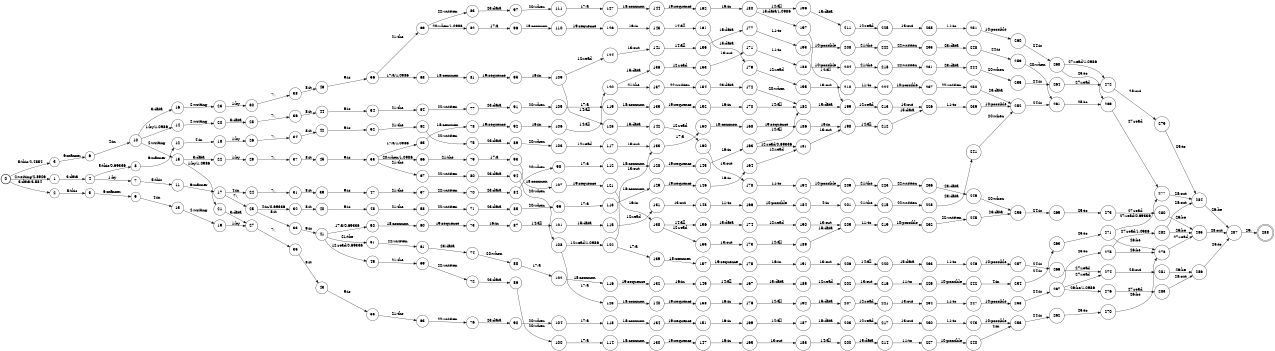digraph FST {
rankdir = LR;
size = "8.5,11";
label = "";
center = 1;
orientation = Portrait;
ranksep = "0.4";
nodesep = "0.25";
0 [label = "0", shape = circle, style = bold, fontsize = 14]
	0 -> 1 [label = "2:writing/2.8906", fontsize = 14];
	0 -> 2 [label = "3:data/3.584", fontsize = 14];
	0 -> 3 [label = "5:this/2.4854", fontsize = 14];
1 [label = "1", shape = circle, style = solid, fontsize = 14]
	1 -> 4 [label = "3:data", fontsize = 14];
2 [label = "2", shape = circle, style = solid, fontsize = 14]
	2 -> 5 [label = "5:this", fontsize = 14];
3 [label = "3", shape = circle, style = solid, fontsize = 14]
	3 -> 6 [label = "6:manner", fontsize = 14];
4 [label = "4", shape = circle, style = solid, fontsize = 14]
	4 -> 7 [label = "1:by", fontsize = 14];
	4 -> 8 [label = "5:this/0.69336", fontsize = 14];
5 [label = "5", shape = circle, style = solid, fontsize = 14]
	5 -> 9 [label = "6:manner", fontsize = 14];
6 [label = "6", shape = circle, style = solid, fontsize = 14]
	6 -> 10 [label = "4:in", fontsize = 14];
7 [label = "7", shape = circle, style = solid, fontsize = 14]
	7 -> 11 [label = "5:this", fontsize = 14];
8 [label = "8", shape = circle, style = solid, fontsize = 14]
	8 -> 12 [label = "6:manner", fontsize = 14];
9 [label = "9", shape = circle, style = solid, fontsize = 14]
	9 -> 13 [label = "4:in", fontsize = 14];
10 [label = "10", shape = circle, style = solid, fontsize = 14]
	10 -> 14 [label = "1:by/1.0986", fontsize = 14];
	10 -> 15 [label = "2:writing", fontsize = 14];
	10 -> 16 [label = "3:data", fontsize = 14];
11 [label = "11", shape = circle, style = solid, fontsize = 14]
	11 -> 17 [label = "6:manner", fontsize = 14];
12 [label = "12", shape = circle, style = solid, fontsize = 14]
	12 -> 18 [label = "4:in", fontsize = 14];
13 [label = "13", shape = circle, style = solid, fontsize = 14]
	13 -> 19 [label = "2:writing", fontsize = 14];
14 [label = "14", shape = circle, style = solid, fontsize = 14]
	14 -> 20 [label = "2:writing", fontsize = 14];
15 [label = "15", shape = circle, style = solid, fontsize = 14]
	15 -> 21 [label = "1:by/1.0986", fontsize = 14];
	15 -> 22 [label = "3:data", fontsize = 14];
16 [label = "16", shape = circle, style = solid, fontsize = 14]
	16 -> 23 [label = "2:writing", fontsize = 14];
17 [label = "17", shape = circle, style = solid, fontsize = 14]
	17 -> 24 [label = "4:in", fontsize = 14];
	17 -> 25 [label = "7:,", fontsize = 14];
18 [label = "18", shape = circle, style = solid, fontsize = 14]
	18 -> 26 [label = "1:by", fontsize = 14];
19 [label = "19", shape = circle, style = solid, fontsize = 14]
	19 -> 27 [label = "1:by", fontsize = 14];
20 [label = "20", shape = circle, style = solid, fontsize = 14]
	20 -> 28 [label = "3:data", fontsize = 14];
21 [label = "21", shape = circle, style = solid, fontsize = 14]
	21 -> 27 [label = "3:data", fontsize = 14];
22 [label = "22", shape = circle, style = solid, fontsize = 14]
	22 -> 29 [label = "1:by", fontsize = 14];
23 [label = "23", shape = circle, style = solid, fontsize = 14]
	23 -> 30 [label = "1:by", fontsize = 14];
24 [label = "24", shape = circle, style = solid, fontsize = 14]
	24 -> 31 [label = "7:,", fontsize = 14];
25 [label = "25", shape = circle, style = solid, fontsize = 14]
	25 -> 32 [label = "4:in/0.69336", fontsize = 14];
	25 -> 33 [label = "8:it", fontsize = 14];
26 [label = "26", shape = circle, style = solid, fontsize = 14]
	26 -> 34 [label = "7:,", fontsize = 14];
27 [label = "27", shape = circle, style = solid, fontsize = 14]
	27 -> 35 [label = "7:,", fontsize = 14];
28 [label = "28", shape = circle, style = solid, fontsize = 14]
	28 -> 36 [label = "7:,", fontsize = 14];
29 [label = "29", shape = circle, style = solid, fontsize = 14]
	29 -> 37 [label = "7:,", fontsize = 14];
30 [label = "30", shape = circle, style = solid, fontsize = 14]
	30 -> 38 [label = "7:,", fontsize = 14];
31 [label = "31", shape = circle, style = solid, fontsize = 14]
	31 -> 39 [label = "8:it", fontsize = 14];
32 [label = "32", shape = circle, style = solid, fontsize = 14]
	32 -> 40 [label = "8:it", fontsize = 14];
33 [label = "33", shape = circle, style = solid, fontsize = 14]
	33 -> 41 [label = "9:is", fontsize = 14];
34 [label = "34", shape = circle, style = solid, fontsize = 14]
	34 -> 42 [label = "8:it", fontsize = 14];
35 [label = "35", shape = circle, style = solid, fontsize = 14]
	35 -> 43 [label = "8:it", fontsize = 14];
36 [label = "36", shape = circle, style = solid, fontsize = 14]
	36 -> 44 [label = "8:it", fontsize = 14];
37 [label = "37", shape = circle, style = solid, fontsize = 14]
	37 -> 45 [label = "8:it", fontsize = 14];
38 [label = "38", shape = circle, style = solid, fontsize = 14]
	38 -> 46 [label = "8:it", fontsize = 14];
39 [label = "39", shape = circle, style = solid, fontsize = 14]
	39 -> 47 [label = "9:is", fontsize = 14];
40 [label = "40", shape = circle, style = solid, fontsize = 14]
	40 -> 48 [label = "9:is", fontsize = 14];
41 [label = "41", shape = circle, style = solid, fontsize = 14]
	41 -> 49 [label = "12:read/0.69336", fontsize = 14];
	41 -> 50 [label = "17:a/0.69336", fontsize = 14];
	41 -> 51 [label = "21:the", fontsize = 14];
42 [label = "42", shape = circle, style = solid, fontsize = 14]
	42 -> 52 [label = "9:is", fontsize = 14];
43 [label = "43", shape = circle, style = solid, fontsize = 14]
	43 -> 53 [label = "9:is", fontsize = 14];
44 [label = "44", shape = circle, style = solid, fontsize = 14]
	44 -> 54 [label = "9:is", fontsize = 14];
45 [label = "45", shape = circle, style = solid, fontsize = 14]
	45 -> 55 [label = "9:is", fontsize = 14];
46 [label = "46", shape = circle, style = solid, fontsize = 14]
	46 -> 56 [label = "9:is", fontsize = 14];
47 [label = "47", shape = circle, style = solid, fontsize = 14]
	47 -> 57 [label = "21:the", fontsize = 14];
48 [label = "48", shape = circle, style = solid, fontsize = 14]
	48 -> 58 [label = "21:the", fontsize = 14];
49 [label = "49", shape = circle, style = solid, fontsize = 14]
	49 -> 59 [label = "21:the", fontsize = 14];
50 [label = "50", shape = circle, style = solid, fontsize = 14]
	50 -> 60 [label = "18:common", fontsize = 14];
51 [label = "51", shape = circle, style = solid, fontsize = 14]
	51 -> 61 [label = "22:written", fontsize = 14];
52 [label = "52", shape = circle, style = solid, fontsize = 14]
	52 -> 62 [label = "21:the", fontsize = 14];
53 [label = "53", shape = circle, style = solid, fontsize = 14]
	53 -> 63 [label = "21:the", fontsize = 14];
54 [label = "54", shape = circle, style = solid, fontsize = 14]
	54 -> 64 [label = "21:the", fontsize = 14];
55 [label = "55", shape = circle, style = solid, fontsize = 14]
	55 -> 65 [label = "17:a/1.0986", fontsize = 14];
	55 -> 66 [label = "20:when/1.0986", fontsize = 14];
	55 -> 67 [label = "21:the", fontsize = 14];
56 [label = "56", shape = circle, style = solid, fontsize = 14]
	56 -> 68 [label = "17:a/1.0986", fontsize = 14];
	56 -> 69 [label = "21:the", fontsize = 14];
57 [label = "57", shape = circle, style = solid, fontsize = 14]
	57 -> 70 [label = "22:written", fontsize = 14];
58 [label = "58", shape = circle, style = solid, fontsize = 14]
	58 -> 71 [label = "22:written", fontsize = 14];
59 [label = "59", shape = circle, style = solid, fontsize = 14]
	59 -> 72 [label = "22:written", fontsize = 14];
60 [label = "60", shape = circle, style = solid, fontsize = 14]
	60 -> 73 [label = "19:sequence", fontsize = 14];
61 [label = "61", shape = circle, style = solid, fontsize = 14]
	61 -> 74 [label = "23:data", fontsize = 14];
62 [label = "62", shape = circle, style = solid, fontsize = 14]
	62 -> 75 [label = "22:written", fontsize = 14];
63 [label = "63", shape = circle, style = solid, fontsize = 14]
	63 -> 76 [label = "22:written", fontsize = 14];
64 [label = "64", shape = circle, style = solid, fontsize = 14]
	64 -> 77 [label = "22:written", fontsize = 14];
65 [label = "65", shape = circle, style = solid, fontsize = 14]
	65 -> 78 [label = "18:common", fontsize = 14];
66 [label = "66", shape = circle, style = solid, fontsize = 14]
	66 -> 79 [label = "21:the", fontsize = 14];
67 [label = "67", shape = circle, style = solid, fontsize = 14]
	67 -> 80 [label = "22:written", fontsize = 14];
68 [label = "68", shape = circle, style = solid, fontsize = 14]
	68 -> 81 [label = "18:common", fontsize = 14];
69 [label = "69", shape = circle, style = solid, fontsize = 14]
	69 -> 82 [label = "20:when/1.0986", fontsize = 14];
	69 -> 83 [label = "22:written", fontsize = 14];
70 [label = "70", shape = circle, style = solid, fontsize = 14]
	70 -> 84 [label = "23:data", fontsize = 14];
71 [label = "71", shape = circle, style = solid, fontsize = 14]
	71 -> 85 [label = "23:data", fontsize = 14];
72 [label = "72", shape = circle, style = solid, fontsize = 14]
	72 -> 86 [label = "23:data", fontsize = 14];
73 [label = "73", shape = circle, style = solid, fontsize = 14]
	73 -> 87 [label = "16:in", fontsize = 14];
74 [label = "74", shape = circle, style = solid, fontsize = 14]
	74 -> 88 [label = "20:when", fontsize = 14];
75 [label = "75", shape = circle, style = solid, fontsize = 14]
	75 -> 89 [label = "23:data", fontsize = 14];
76 [label = "76", shape = circle, style = solid, fontsize = 14]
	76 -> 90 [label = "23:data", fontsize = 14];
77 [label = "77", shape = circle, style = solid, fontsize = 14]
	77 -> 91 [label = "23:data", fontsize = 14];
78 [label = "78", shape = circle, style = solid, fontsize = 14]
	78 -> 92 [label = "19:sequence", fontsize = 14];
79 [label = "79", shape = circle, style = solid, fontsize = 14]
	79 -> 93 [label = "17:a", fontsize = 14];
80 [label = "80", shape = circle, style = solid, fontsize = 14]
	80 -> 94 [label = "23:data", fontsize = 14];
81 [label = "81", shape = circle, style = solid, fontsize = 14]
	81 -> 95 [label = "19:sequence", fontsize = 14];
82 [label = "82", shape = circle, style = solid, fontsize = 14]
	82 -> 96 [label = "17:a", fontsize = 14];
83 [label = "83", shape = circle, style = solid, fontsize = 14]
	83 -> 97 [label = "23:data", fontsize = 14];
84 [label = "84", shape = circle, style = solid, fontsize = 14]
	84 -> 98 [label = "20:when", fontsize = 14];
85 [label = "85", shape = circle, style = solid, fontsize = 14]
	85 -> 99 [label = "20:when", fontsize = 14];
86 [label = "86", shape = circle, style = solid, fontsize = 14]
	86 -> 100 [label = "20:when", fontsize = 14];
87 [label = "87", shape = circle, style = solid, fontsize = 14]
	87 -> 101 [label = "14:all", fontsize = 14];
88 [label = "88", shape = circle, style = solid, fontsize = 14]
	88 -> 102 [label = "17:a", fontsize = 14];
89 [label = "89", shape = circle, style = solid, fontsize = 14]
	89 -> 103 [label = "20:when", fontsize = 14];
90 [label = "90", shape = circle, style = solid, fontsize = 14]
	90 -> 104 [label = "20:when", fontsize = 14];
91 [label = "91", shape = circle, style = solid, fontsize = 14]
	91 -> 105 [label = "20:when", fontsize = 14];
92 [label = "92", shape = circle, style = solid, fontsize = 14]
	92 -> 106 [label = "16:in", fontsize = 14];
93 [label = "93", shape = circle, style = solid, fontsize = 14]
	93 -> 107 [label = "18:common", fontsize = 14];
94 [label = "94", shape = circle, style = solid, fontsize = 14]
	94 -> 108 [label = "20:when", fontsize = 14];
95 [label = "95", shape = circle, style = solid, fontsize = 14]
	95 -> 109 [label = "16:in", fontsize = 14];
96 [label = "96", shape = circle, style = solid, fontsize = 14]
	96 -> 110 [label = "18:common", fontsize = 14];
97 [label = "97", shape = circle, style = solid, fontsize = 14]
	97 -> 111 [label = "20:when", fontsize = 14];
98 [label = "98", shape = circle, style = solid, fontsize = 14]
	98 -> 112 [label = "17:a", fontsize = 14];
99 [label = "99", shape = circle, style = solid, fontsize = 14]
	99 -> 113 [label = "17:a", fontsize = 14];
100 [label = "100", shape = circle, style = solid, fontsize = 14]
	100 -> 114 [label = "17:a", fontsize = 14];
101 [label = "101", shape = circle, style = solid, fontsize = 14]
	101 -> 115 [label = "15:data", fontsize = 14];
102 [label = "102", shape = circle, style = solid, fontsize = 14]
	102 -> 116 [label = "18:common", fontsize = 14];
103 [label = "103", shape = circle, style = solid, fontsize = 14]
	103 -> 117 [label = "12:read", fontsize = 14];
104 [label = "104", shape = circle, style = solid, fontsize = 14]
	104 -> 118 [label = "17:a", fontsize = 14];
105 [label = "105", shape = circle, style = solid, fontsize = 14]
	105 -> 119 [label = "17:a", fontsize = 14];
106 [label = "106", shape = circle, style = solid, fontsize = 14]
	106 -> 120 [label = "14:all", fontsize = 14];
107 [label = "107", shape = circle, style = solid, fontsize = 14]
	107 -> 121 [label = "19:sequence", fontsize = 14];
108 [label = "108", shape = circle, style = solid, fontsize = 14]
	108 -> 122 [label = "12:read/1.0986", fontsize = 14];
	108 -> 123 [label = "17:a", fontsize = 14];
109 [label = "109", shape = circle, style = solid, fontsize = 14]
	109 -> 124 [label = "12:read", fontsize = 14];
	109 -> 125 [label = "14:all", fontsize = 14];
110 [label = "110", shape = circle, style = solid, fontsize = 14]
	110 -> 126 [label = "19:sequence", fontsize = 14];
111 [label = "111", shape = circle, style = solid, fontsize = 14]
	111 -> 127 [label = "17:a", fontsize = 14];
112 [label = "112", shape = circle, style = solid, fontsize = 14]
	112 -> 128 [label = "18:common", fontsize = 14];
113 [label = "113", shape = circle, style = solid, fontsize = 14]
	113 -> 129 [label = "18:common", fontsize = 14];
114 [label = "114", shape = circle, style = solid, fontsize = 14]
	114 -> 130 [label = "18:common", fontsize = 14];
115 [label = "115", shape = circle, style = solid, fontsize = 14]
	115 -> 131 [label = "12:read", fontsize = 14];
116 [label = "116", shape = circle, style = solid, fontsize = 14]
	116 -> 132 [label = "19:sequence", fontsize = 14];
117 [label = "117", shape = circle, style = solid, fontsize = 14]
	117 -> 133 [label = "13:out", fontsize = 14];
118 [label = "118", shape = circle, style = solid, fontsize = 14]
	118 -> 134 [label = "18:common", fontsize = 14];
119 [label = "119", shape = circle, style = solid, fontsize = 14]
	119 -> 135 [label = "18:common", fontsize = 14];
120 [label = "120", shape = circle, style = solid, fontsize = 14]
	120 -> 136 [label = "15:data", fontsize = 14];
	120 -> 137 [label = "21:the", fontsize = 14];
121 [label = "121", shape = circle, style = solid, fontsize = 14]
	121 -> 138 [label = "16:in", fontsize = 14];
122 [label = "122", shape = circle, style = solid, fontsize = 14]
	122 -> 133 [label = "13:out", fontsize = 14];
	122 -> 139 [label = "17:a", fontsize = 14];
123 [label = "123", shape = circle, style = solid, fontsize = 14]
	123 -> 140 [label = "18:common", fontsize = 14];
124 [label = "124", shape = circle, style = solid, fontsize = 14]
	124 -> 141 [label = "13:out", fontsize = 14];
125 [label = "125", shape = circle, style = solid, fontsize = 14]
	125 -> 142 [label = "15:data", fontsize = 14];
126 [label = "126", shape = circle, style = solid, fontsize = 14]
	126 -> 143 [label = "16:in", fontsize = 14];
127 [label = "127", shape = circle, style = solid, fontsize = 14]
	127 -> 144 [label = "18:common", fontsize = 14];
128 [label = "128", shape = circle, style = solid, fontsize = 14]
	128 -> 145 [label = "19:sequence", fontsize = 14];
129 [label = "129", shape = circle, style = solid, fontsize = 14]
	129 -> 146 [label = "19:sequence", fontsize = 14];
130 [label = "130", shape = circle, style = solid, fontsize = 14]
	130 -> 147 [label = "19:sequence", fontsize = 14];
131 [label = "131", shape = circle, style = solid, fontsize = 14]
	131 -> 148 [label = "13:out", fontsize = 14];
132 [label = "132", shape = circle, style = solid, fontsize = 14]
	132 -> 149 [label = "16:in", fontsize = 14];
133 [label = "133", shape = circle, style = solid, fontsize = 14]
	133 -> 150 [label = "17:a", fontsize = 14];
134 [label = "134", shape = circle, style = solid, fontsize = 14]
	134 -> 151 [label = "19:sequence", fontsize = 14];
135 [label = "135", shape = circle, style = solid, fontsize = 14]
	135 -> 152 [label = "19:sequence", fontsize = 14];
136 [label = "136", shape = circle, style = solid, fontsize = 14]
	136 -> 153 [label = "12:read", fontsize = 14];
137 [label = "137", shape = circle, style = solid, fontsize = 14]
	137 -> 154 [label = "22:written", fontsize = 14];
138 [label = "138", shape = circle, style = solid, fontsize = 14]
	138 -> 155 [label = "12:read", fontsize = 14];
	138 -> 156 [label = "14:all", fontsize = 14];
139 [label = "139", shape = circle, style = solid, fontsize = 14]
	139 -> 157 [label = "18:common", fontsize = 14];
140 [label = "140", shape = circle, style = solid, fontsize = 14]
	140 -> 158 [label = "19:sequence", fontsize = 14];
141 [label = "141", shape = circle, style = solid, fontsize = 14]
	141 -> 159 [label = "14:all", fontsize = 14];
142 [label = "142", shape = circle, style = solid, fontsize = 14]
	142 -> 160 [label = "12:read", fontsize = 14];
143 [label = "143", shape = circle, style = solid, fontsize = 14]
	143 -> 161 [label = "14:all", fontsize = 14];
144 [label = "144", shape = circle, style = solid, fontsize = 14]
	144 -> 162 [label = "19:sequence", fontsize = 14];
145 [label = "145", shape = circle, style = solid, fontsize = 14]
	145 -> 163 [label = "16:in", fontsize = 14];
146 [label = "146", shape = circle, style = solid, fontsize = 14]
	146 -> 164 [label = "16:in", fontsize = 14];
147 [label = "147", shape = circle, style = solid, fontsize = 14]
	147 -> 165 [label = "16:in", fontsize = 14];
148 [label = "148", shape = circle, style = solid, fontsize = 14]
	148 -> 166 [label = "11:to", fontsize = 14];
149 [label = "149", shape = circle, style = solid, fontsize = 14]
	149 -> 167 [label = "14:all", fontsize = 14];
150 [label = "150", shape = circle, style = solid, fontsize = 14]
	150 -> 168 [label = "18:common", fontsize = 14];
151 [label = "151", shape = circle, style = solid, fontsize = 14]
	151 -> 169 [label = "16:in", fontsize = 14];
152 [label = "152", shape = circle, style = solid, fontsize = 14]
	152 -> 170 [label = "16:in", fontsize = 14];
153 [label = "153", shape = circle, style = solid, fontsize = 14]
	153 -> 171 [label = "13:out", fontsize = 14];
154 [label = "154", shape = circle, style = solid, fontsize = 14]
	154 -> 172 [label = "23:data", fontsize = 14];
155 [label = "155", shape = circle, style = solid, fontsize = 14]
	155 -> 173 [label = "13:out", fontsize = 14];
156 [label = "156", shape = circle, style = solid, fontsize = 14]
	156 -> 174 [label = "15:data", fontsize = 14];
157 [label = "157", shape = circle, style = solid, fontsize = 14]
	157 -> 175 [label = "19:sequence", fontsize = 14];
158 [label = "158", shape = circle, style = solid, fontsize = 14]
	158 -> 176 [label = "16:in", fontsize = 14];
159 [label = "159", shape = circle, style = solid, fontsize = 14]
	159 -> 177 [label = "15:data", fontsize = 14];
160 [label = "160", shape = circle, style = solid, fontsize = 14]
	160 -> 178 [label = "13:out", fontsize = 14];
161 [label = "161", shape = circle, style = solid, fontsize = 14]
	161 -> 179 [label = "15:data", fontsize = 14];
162 [label = "162", shape = circle, style = solid, fontsize = 14]
	162 -> 180 [label = "16:in", fontsize = 14];
163 [label = "163", shape = circle, style = solid, fontsize = 14]
	163 -> 181 [label = "12:read/0.69336", fontsize = 14];
	163 -> 182 [label = "14:all", fontsize = 14];
164 [label = "164", shape = circle, style = solid, fontsize = 14]
	164 -> 181 [label = "12:read", fontsize = 14];
165 [label = "165", shape = circle, style = solid, fontsize = 14]
	165 -> 183 [label = "13:out", fontsize = 14];
166 [label = "166", shape = circle, style = solid, fontsize = 14]
	166 -> 184 [label = "10:possible", fontsize = 14];
167 [label = "167", shape = circle, style = solid, fontsize = 14]
	167 -> 185 [label = "15:data", fontsize = 14];
168 [label = "168", shape = circle, style = solid, fontsize = 14]
	168 -> 186 [label = "19:sequence", fontsize = 14];
169 [label = "169", shape = circle, style = solid, fontsize = 14]
	169 -> 187 [label = "14:all", fontsize = 14];
170 [label = "170", shape = circle, style = solid, fontsize = 14]
	170 -> 182 [label = "14:all", fontsize = 14];
171 [label = "171", shape = circle, style = solid, fontsize = 14]
	171 -> 188 [label = "11:to", fontsize = 14];
172 [label = "172", shape = circle, style = solid, fontsize = 14]
	172 -> 182 [label = "20:when", fontsize = 14];
173 [label = "173", shape = circle, style = solid, fontsize = 14]
	173 -> 189 [label = "14:all", fontsize = 14];
174 [label = "174", shape = circle, style = solid, fontsize = 14]
	174 -> 190 [label = "12:read", fontsize = 14];
175 [label = "175", shape = circle, style = solid, fontsize = 14]
	175 -> 191 [label = "16:in", fontsize = 14];
176 [label = "176", shape = circle, style = solid, fontsize = 14]
	176 -> 192 [label = "14:all", fontsize = 14];
177 [label = "177", shape = circle, style = solid, fontsize = 14]
	177 -> 193 [label = "11:to", fontsize = 14];
178 [label = "178", shape = circle, style = solid, fontsize = 14]
	178 -> 194 [label = "11:to", fontsize = 14];
179 [label = "179", shape = circle, style = solid, fontsize = 14]
	179 -> 195 [label = "12:read", fontsize = 14];
180 [label = "180", shape = circle, style = solid, fontsize = 14]
	180 -> 197 [label = "15:data/1.0986", fontsize = 14];
	180 -> 196 [label = "14:all", fontsize = 14];
181 [label = "181", shape = circle, style = solid, fontsize = 14]
	181 -> 198 [label = "13:out", fontsize = 14];
182 [label = "182", shape = circle, style = solid, fontsize = 14]
	182 -> 199 [label = "15:data", fontsize = 14];
183 [label = "183", shape = circle, style = solid, fontsize = 14]
	183 -> 200 [label = "14:all", fontsize = 14];
184 [label = "184", shape = circle, style = solid, fontsize = 14]
	184 -> 201 [label = "4:in", fontsize = 14];
185 [label = "185", shape = circle, style = solid, fontsize = 14]
	185 -> 202 [label = "12:read", fontsize = 14];
186 [label = "186", shape = circle, style = solid, fontsize = 14]
	186 -> 198 [label = "16:in", fontsize = 14];
187 [label = "187", shape = circle, style = solid, fontsize = 14]
	187 -> 203 [label = "15:data", fontsize = 14];
188 [label = "188", shape = circle, style = solid, fontsize = 14]
	188 -> 204 [label = "10:possible", fontsize = 14];
189 [label = "189", shape = circle, style = solid, fontsize = 14]
	189 -> 205 [label = "15:data", fontsize = 14];
190 [label = "190", shape = circle, style = solid, fontsize = 14]
	190 -> 205 [label = "13:out", fontsize = 14];
191 [label = "191", shape = circle, style = solid, fontsize = 14]
	191 -> 206 [label = "13:out", fontsize = 14];
192 [label = "192", shape = circle, style = solid, fontsize = 14]
	192 -> 207 [label = "15:data", fontsize = 14];
193 [label = "193", shape = circle, style = solid, fontsize = 14]
	193 -> 208 [label = "10:possible", fontsize = 14];
194 [label = "194", shape = circle, style = solid, fontsize = 14]
	194 -> 209 [label = "10:possible", fontsize = 14];
195 [label = "195", shape = circle, style = solid, fontsize = 14]
	195 -> 210 [label = "13:out", fontsize = 14];
196 [label = "196", shape = circle, style = solid, fontsize = 14]
	196 -> 211 [label = "15:data", fontsize = 14];
197 [label = "197", shape = circle, style = solid, fontsize = 14]
	197 -> 199 [label = "14:all", fontsize = 14];
198 [label = "198", shape = circle, style = solid, fontsize = 14]
	198 -> 212 [label = "14:all", fontsize = 14];
199 [label = "199", shape = circle, style = solid, fontsize = 14]
	199 -> 213 [label = "12:read", fontsize = 14];
200 [label = "200", shape = circle, style = solid, fontsize = 14]
	200 -> 214 [label = "15:data", fontsize = 14];
201 [label = "201", shape = circle, style = solid, fontsize = 14]
	201 -> 215 [label = "21:the", fontsize = 14];
202 [label = "202", shape = circle, style = solid, fontsize = 14]
	202 -> 216 [label = "13:out", fontsize = 14];
203 [label = "203", shape = circle, style = solid, fontsize = 14]
	203 -> 217 [label = "12:read", fontsize = 14];
204 [label = "204", shape = circle, style = solid, fontsize = 14]
	204 -> 218 [label = "21:the", fontsize = 14];
205 [label = "205", shape = circle, style = solid, fontsize = 14]
	205 -> 219 [label = "11:to", fontsize = 14];
206 [label = "206", shape = circle, style = solid, fontsize = 14]
	206 -> 220 [label = "14:all", fontsize = 14];
207 [label = "207", shape = circle, style = solid, fontsize = 14]
	207 -> 221 [label = "12:read", fontsize = 14];
208 [label = "208", shape = circle, style = solid, fontsize = 14]
	208 -> 222 [label = "21:the", fontsize = 14];
209 [label = "209", shape = circle, style = solid, fontsize = 14]
	209 -> 223 [label = "21:the", fontsize = 14];
210 [label = "210", shape = circle, style = solid, fontsize = 14]
	210 -> 224 [label = "11:to", fontsize = 14];
211 [label = "211", shape = circle, style = solid, fontsize = 14]
	211 -> 225 [label = "12:read", fontsize = 14];
212 [label = "212", shape = circle, style = solid, fontsize = 14]
	212 -> 226 [label = "15:data", fontsize = 14];
213 [label = "213", shape = circle, style = solid, fontsize = 14]
	213 -> 226 [label = "13:out", fontsize = 14];
214 [label = "214", shape = circle, style = solid, fontsize = 14]
	214 -> 227 [label = "11:to", fontsize = 14];
215 [label = "215", shape = circle, style = solid, fontsize = 14]
	215 -> 228 [label = "22:written", fontsize = 14];
216 [label = "216", shape = circle, style = solid, fontsize = 14]
	216 -> 229 [label = "11:to", fontsize = 14];
217 [label = "217", shape = circle, style = solid, fontsize = 14]
	217 -> 230 [label = "13:out", fontsize = 14];
218 [label = "218", shape = circle, style = solid, fontsize = 14]
	218 -> 231 [label = "22:written", fontsize = 14];
219 [label = "219", shape = circle, style = solid, fontsize = 14]
	219 -> 232 [label = "10:possible", fontsize = 14];
220 [label = "220", shape = circle, style = solid, fontsize = 14]
	220 -> 233 [label = "15:data", fontsize = 14];
221 [label = "221", shape = circle, style = solid, fontsize = 14]
	221 -> 234 [label = "13:out", fontsize = 14];
222 [label = "222", shape = circle, style = solid, fontsize = 14]
	222 -> 235 [label = "22:written", fontsize = 14];
223 [label = "223", shape = circle, style = solid, fontsize = 14]
	223 -> 236 [label = "22:written", fontsize = 14];
224 [label = "224", shape = circle, style = solid, fontsize = 14]
	224 -> 237 [label = "10:possible", fontsize = 14];
225 [label = "225", shape = circle, style = solid, fontsize = 14]
	225 -> 238 [label = "13:out", fontsize = 14];
226 [label = "226", shape = circle, style = solid, fontsize = 14]
	226 -> 239 [label = "11:to", fontsize = 14];
227 [label = "227", shape = circle, style = solid, fontsize = 14]
	227 -> 240 [label = "10:possible", fontsize = 14];
228 [label = "228", shape = circle, style = solid, fontsize = 14]
	228 -> 241 [label = "23:data", fontsize = 14];
229 [label = "229", shape = circle, style = solid, fontsize = 14]
	229 -> 242 [label = "10:possible", fontsize = 14];
230 [label = "230", shape = circle, style = solid, fontsize = 14]
	230 -> 243 [label = "11:to", fontsize = 14];
231 [label = "231", shape = circle, style = solid, fontsize = 14]
	231 -> 244 [label = "23:data", fontsize = 14];
232 [label = "232", shape = circle, style = solid, fontsize = 14]
	232 -> 245 [label = "22:written", fontsize = 14];
233 [label = "233", shape = circle, style = solid, fontsize = 14]
	233 -> 246 [label = "11:to", fontsize = 14];
234 [label = "234", shape = circle, style = solid, fontsize = 14]
	234 -> 247 [label = "11:to", fontsize = 14];
235 [label = "235", shape = circle, style = solid, fontsize = 14]
	235 -> 248 [label = "23:data", fontsize = 14];
236 [label = "236", shape = circle, style = solid, fontsize = 14]
	236 -> 249 [label = "23:data", fontsize = 14];
237 [label = "237", shape = circle, style = solid, fontsize = 14]
	237 -> 250 [label = "22:written", fontsize = 14];
238 [label = "238", shape = circle, style = solid, fontsize = 14]
	238 -> 251 [label = "11:to", fontsize = 14];
239 [label = "239", shape = circle, style = solid, fontsize = 14]
	239 -> 252 [label = "10:possible", fontsize = 14];
240 [label = "240", shape = circle, style = solid, fontsize = 14]
	240 -> 253 [label = "4:in", fontsize = 14];
241 [label = "241", shape = circle, style = solid, fontsize = 14]
	241 -> 252 [label = "20:when", fontsize = 14];
242 [label = "242", shape = circle, style = solid, fontsize = 14]
	242 -> 254 [label = "4:in", fontsize = 14];
243 [label = "243", shape = circle, style = solid, fontsize = 14]
	243 -> 253 [label = "10:possible", fontsize = 14];
244 [label = "244", shape = circle, style = solid, fontsize = 14]
	244 -> 255 [label = "20:when", fontsize = 14];
245 [label = "245", shape = circle, style = solid, fontsize = 14]
	245 -> 256 [label = "23:data", fontsize = 14];
246 [label = "246", shape = circle, style = solid, fontsize = 14]
	246 -> 257 [label = "10:possible", fontsize = 14];
247 [label = "247", shape = circle, style = solid, fontsize = 14]
	247 -> 258 [label = "10:possible", fontsize = 14];
248 [label = "248", shape = circle, style = solid, fontsize = 14]
	248 -> 259 [label = "24:is", fontsize = 14];
249 [label = "249", shape = circle, style = solid, fontsize = 14]
	249 -> 256 [label = "20:when", fontsize = 14];
250 [label = "250", shape = circle, style = solid, fontsize = 14]
	250 -> 252 [label = "23:data", fontsize = 14];
251 [label = "251", shape = circle, style = solid, fontsize = 14]
	251 -> 260 [label = "10:possible", fontsize = 14];
252 [label = "252", shape = circle, style = solid, fontsize = 14]
	252 -> 261 [label = "24:is", fontsize = 14];
253 [label = "253", shape = circle, style = solid, fontsize = 14]
	253 -> 262 [label = "24:is", fontsize = 14];
254 [label = "254", shape = circle, style = solid, fontsize = 14]
	254 -> 263 [label = "24:is", fontsize = 14];
255 [label = "255", shape = circle, style = solid, fontsize = 14]
	255 -> 264 [label = "24:is", fontsize = 14];
256 [label = "256", shape = circle, style = solid, fontsize = 14]
	256 -> 265 [label = "24:is", fontsize = 14];
257 [label = "257", shape = circle, style = solid, fontsize = 14]
	257 -> 266 [label = "24:is", fontsize = 14];
258 [label = "258", shape = circle, style = solid, fontsize = 14]
	258 -> 267 [label = "24:is", fontsize = 14];
259 [label = "259", shape = circle, style = solid, fontsize = 14]
	259 -> 261 [label = "20:when", fontsize = 14];
260 [label = "260", shape = circle, style = solid, fontsize = 14]
	260 -> 268 [label = "24:is", fontsize = 14];
261 [label = "261", shape = circle, style = solid, fontsize = 14]
	261 -> 269 [label = "25:to", fontsize = 14];
262 [label = "262", shape = circle, style = solid, fontsize = 14]
	262 -> 270 [label = "25:to", fontsize = 14];
263 [label = "263", shape = circle, style = solid, fontsize = 14]
	263 -> 271 [label = "25:to", fontsize = 14];
264 [label = "264", shape = circle, style = solid, fontsize = 14]
	264 -> 272 [label = "27:read", fontsize = 14];
265 [label = "265", shape = circle, style = solid, fontsize = 14]
	265 -> 273 [label = "25:to", fontsize = 14];
266 [label = "266", shape = circle, style = solid, fontsize = 14]
	266 -> 274 [label = "27:read", fontsize = 14];
267 [label = "267", shape = circle, style = solid, fontsize = 14]
	267 -> 275 [label = "25:to", fontsize = 14];
	267 -> 274 [label = "27:read", fontsize = 14];
	267 -> 276 [label = "26:be/1.0986", fontsize = 14];
268 [label = "268", shape = circle, style = solid, fontsize = 14]
	268 -> 269 [label = "25:to", fontsize = 14];
	268 -> 272 [label = "27:read/1.0986", fontsize = 14];
269 [label = "269", shape = circle, style = solid, fontsize = 14]
	269 -> 277 [label = "27:read", fontsize = 14];
270 [label = "270", shape = circle, style = solid, fontsize = 14]
	270 -> 278 [label = "26:be", fontsize = 14];
271 [label = "271", shape = circle, style = solid, fontsize = 14]
	271 -> 277 [label = "27:read/0.69336", fontsize = 14];
	271 -> 278 [label = "26:be", fontsize = 14];
272 [label = "272", shape = circle, style = solid, fontsize = 14]
	272 -> 279 [label = "28:out", fontsize = 14];
273 [label = "273", shape = circle, style = solid, fontsize = 14]
	273 -> 280 [label = "27:read", fontsize = 14];
274 [label = "274", shape = circle, style = solid, fontsize = 14]
	274 -> 281 [label = "28:out", fontsize = 14];
275 [label = "275", shape = circle, style = solid, fontsize = 14]
	275 -> 282 [label = "27:read/1.0986", fontsize = 14];
	275 -> 278 [label = "26:be", fontsize = 14];
276 [label = "276", shape = circle, style = solid, fontsize = 14]
	276 -> 283 [label = "27:read", fontsize = 14];
277 [label = "277", shape = circle, style = solid, fontsize = 14]
	277 -> 284 [label = "28:out", fontsize = 14];
278 [label = "278", shape = circle, style = solid, fontsize = 14]
	278 -> 285 [label = "27:read", fontsize = 14];
279 [label = "279", shape = circle, style = solid, fontsize = 14]
	279 -> 284 [label = "25:to", fontsize = 14];
280 [label = "280", shape = circle, style = solid, fontsize = 14]
	280 -> 285 [label = "26:be", fontsize = 14];
281 [label = "281", shape = circle, style = solid, fontsize = 14]
	281 -> 286 [label = "26:be", fontsize = 14];
282 [label = "282", shape = circle, style = solid, fontsize = 14]
	282 -> 284 [label = "28:out", fontsize = 14];
	282 -> 285 [label = "26:be", fontsize = 14];
283 [label = "283", shape = circle, style = solid, fontsize = 14]
	283 -> 286 [label = "28:out", fontsize = 14];
284 [label = "284", shape = circle, style = solid, fontsize = 14]
	284 -> 287 [label = "26:be", fontsize = 14];
285 [label = "285", shape = circle, style = solid, fontsize = 14]
	285 -> 287 [label = "28:out", fontsize = 14];
286 [label = "286", shape = circle, style = solid, fontsize = 14]
	286 -> 287 [label = "25:to", fontsize = 14];
287 [label = "287", shape = circle, style = solid, fontsize = 14]
	287 -> 288 [label = "29:.", fontsize = 14];
288 [label = "288", shape = doublecircle, style = solid, fontsize = 14]
}
